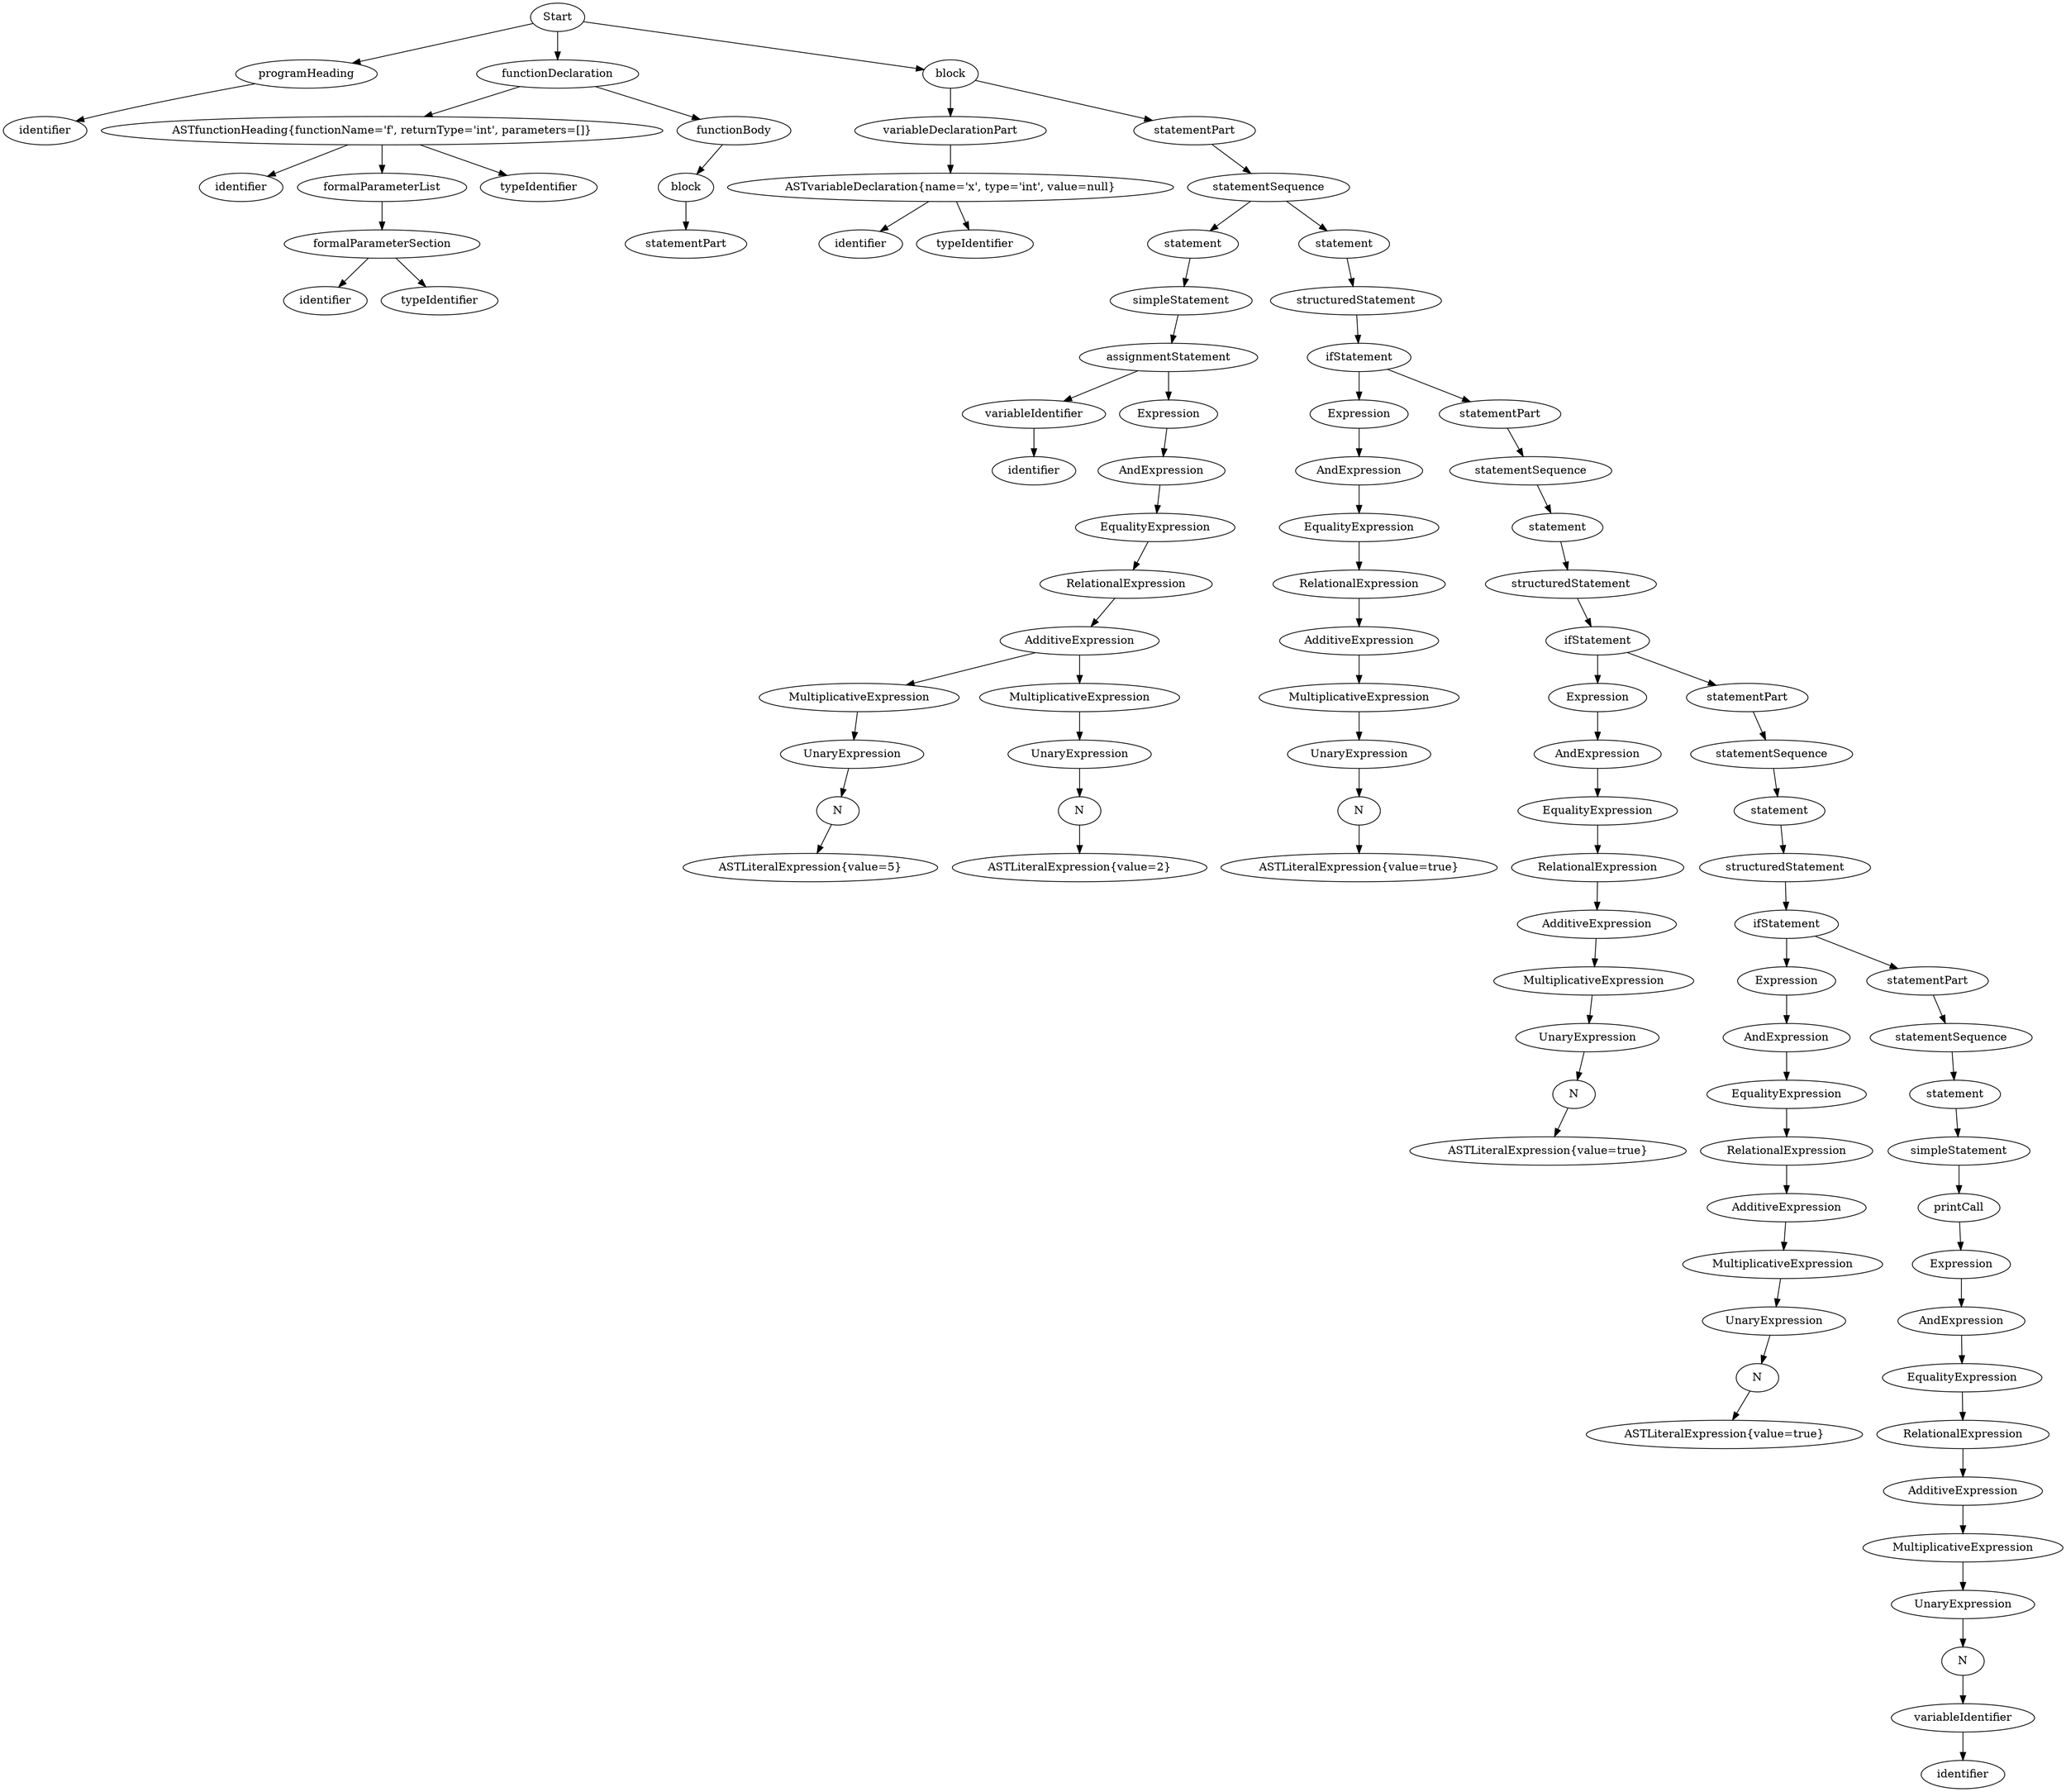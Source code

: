 digraph ASTGraph {
  Node471910020 [label="Start"];
  Node531885035 [label="programHeading"];
  Node471910020 -> Node531885035;
  Node1418481495 [label="identifier"];
  Node531885035 -> Node1418481495;
  Node303563356 [label="functionDeclaration"];
  Node471910020 -> Node303563356;
  Node135721597 [label="ASTfunctionHeading{functionName='f', returnType='int', parameters=[]}"];
  Node303563356 -> Node135721597;
  Node1867083167 [label="identifier"];
  Node135721597 -> Node1867083167;
  Node1915910607 [label="formalParameterList"];
  Node135721597 -> Node1915910607;
  Node284720968 [label="formalParameterSection"];
  Node1915910607 -> Node284720968;
  Node189568618 [label="identifier"];
  Node284720968 -> Node189568618;
  Node793589513 [label="typeIdentifier"];
  Node284720968 -> Node793589513;
  Node1313922862 [label="typeIdentifier"];
  Node135721597 -> Node1313922862;
  Node495053715 [label="functionBody"];
  Node303563356 -> Node495053715;
  Node1922154895 [label="block"];
  Node495053715 -> Node1922154895;
  Node883049899 [label="statementPart"];
  Node1922154895 -> Node883049899;
  Node2093176254 [label="block"];
  Node471910020 -> Node2093176254;
  Node1854731462 [label="variableDeclarationPart"];
  Node2093176254 -> Node1854731462;
  Node317574433 [label="ASTvariableDeclaration{name='x', type='int', value=null}"];
  Node1854731462 -> Node317574433;
  Node885284298 [label="identifier"];
  Node317574433 -> Node885284298;
  Node1389133897 [label="typeIdentifier"];
  Node317574433 -> Node1389133897;
  Node1534030866 [label="statementPart"];
  Node2093176254 -> Node1534030866;
  Node664223387 [label="statementSequence"];
  Node1534030866 -> Node664223387;
  Node824909230 [label="statement"];
  Node664223387 -> Node824909230;
  Node122883338 [label="simpleStatement"];
  Node824909230 -> Node122883338;
  Node666641942 [label="assignmentStatement"];
  Node122883338 -> Node666641942;
  Node960604060 [label="variableIdentifier"];
  Node666641942 -> Node960604060;
  Node1349393271 [label="identifier"];
  Node960604060 -> Node1349393271;
  Node1338668845 [label="Expression"];
  Node666641942 -> Node1338668845;
  Node159413332 [label="AndExpression"];
  Node1338668845 -> Node159413332;
  Node1028214719 [label="EqualityExpression"];
  Node159413332 -> Node1028214719;
  Node500977346 [label="RelationalExpression"];
  Node1028214719 -> Node500977346;
  Node20132171 [label="AdditiveExpression"];
  Node500977346 -> Node20132171;
  Node186370029 [label="MultiplicativeExpression"];
  Node20132171 -> Node186370029;
  Node2094548358 [label="UnaryExpression"];
  Node186370029 -> Node2094548358;
  Node51228289 [label="N"];
  Node2094548358 -> Node51228289;
  Node455896770 [label="ASTLiteralExpression{value=5}"];
  Node51228289 -> Node455896770;
  Node214126413 [label="MultiplicativeExpression"];
  Node20132171 -> Node214126413;
  Node396873410 [label="UnaryExpression"];
  Node214126413 -> Node396873410;
  Node1706234378 [label="N"];
  Node396873410 -> Node1706234378;
  Node1867750575 [label="ASTLiteralExpression{value=2}"];
  Node1706234378 -> Node1867750575;
  Node2046562095 [label="statement"];
  Node664223387 -> Node2046562095;
  Node1342443276 [label="structuredStatement"];
  Node2046562095 -> Node1342443276;
  Node769287236 [label="ifStatement"];
  Node1342443276 -> Node769287236;
  Node1587487668 [label="Expression"];
  Node769287236 -> Node1587487668;
  Node1199823423 [label="AndExpression"];
  Node1587487668 -> Node1199823423;
  Node932172204 [label="EqualityExpression"];
  Node1199823423 -> Node932172204;
  Node1225358173 [label="RelationalExpression"];
  Node932172204 -> Node1225358173;
  Node1848402763 [label="AdditiveExpression"];
  Node1225358173 -> Node1848402763;
  Node933699219 [label="MultiplicativeExpression"];
  Node1848402763 -> Node933699219;
  Node2121055098 [label="UnaryExpression"];
  Node933699219 -> Node2121055098;
  Node2084435065 [label="N"];
  Node2121055098 -> Node2084435065;
  Node1896277646 [label="ASTLiteralExpression{value=true}"];
  Node2084435065 -> Node1896277646;
  Node2128227771 [label="statementPart"];
  Node769287236 -> Node2128227771;
  Node1702297201 [label="statementSequence"];
  Node2128227771 -> Node1702297201;
  Node1996181658 [label="statement"];
  Node1702297201 -> Node1996181658;
  Node806353501 [label="structuredStatement"];
  Node1996181658 -> Node806353501;
  Node521645586 [label="ifStatement"];
  Node806353501 -> Node521645586;
  Node1296064247 [label="Expression"];
  Node521645586 -> Node1296064247;
  Node1637070917 [label="AndExpression"];
  Node1296064247 -> Node1637070917;
  Node780237624 [label="EqualityExpression"];
  Node1637070917 -> Node780237624;
  Node205797316 [label="RelationalExpression"];
  Node780237624 -> Node205797316;
  Node1128032093 [label="AdditiveExpression"];
  Node205797316 -> Node1128032093;
  Node1066516207 [label="MultiplicativeExpression"];
  Node1128032093 -> Node1066516207;
  Node443308702 [label="UnaryExpression"];
  Node1066516207 -> Node443308702;
  Node935044096 [label="N"];
  Node443308702 -> Node935044096;
  Node396180261 [label="ASTLiteralExpression{value=true}"];
  Node935044096 -> Node396180261;
  Node625576447 [label="statementPart"];
  Node521645586 -> Node625576447;
  Node1560911714 [label="statementSequence"];
  Node625576447 -> Node1560911714;
  Node939047783 [label="statement"];
  Node1560911714 -> Node939047783;
  Node1237514926 [label="structuredStatement"];
  Node939047783 -> Node1237514926;
  Node548246552 [label="ifStatement"];
  Node1237514926 -> Node548246552;
  Node835648992 [label="Expression"];
  Node548246552 -> Node835648992;
  Node1134517053 [label="AndExpression"];
  Node835648992 -> Node1134517053;
  Node492228202 [label="EqualityExpression"];
  Node1134517053 -> Node492228202;
  Node1368884364 [label="RelationalExpression"];
  Node492228202 -> Node1368884364;
  Node401625763 [label="AdditiveExpression"];
  Node1368884364 -> Node401625763;
  Node772777427 [label="MultiplicativeExpression"];
  Node401625763 -> Node772777427;
  Node83954662 [label="UnaryExpression"];
  Node772777427 -> Node83954662;
  Node1751075886 [label="N"];
  Node83954662 -> Node1751075886;
  Node2108649164 [label="ASTLiteralExpression{value=true}"];
  Node1751075886 -> Node2108649164;
  Node777874839 [label="statementPart"];
  Node548246552 -> Node777874839;
  Node596512129 [label="statementSequence"];
  Node777874839 -> Node596512129;
  Node824318946 [label="statement"];
  Node596512129 -> Node824318946;
  Node930990596 [label="simpleStatement"];
  Node824318946 -> Node930990596;
  Node1921595561 [label="printCall"];
  Node930990596 -> Node1921595561;
  Node565760380 [label="Expression"];
  Node1921595561 -> Node565760380;
  Node6566818 [label="AndExpression"];
  Node565760380 -> Node6566818;
  Node1494279232 [label="EqualityExpression"];
  Node6566818 -> Node1494279232;
  Node1650967483 [label="RelationalExpression"];
  Node1494279232 -> Node1650967483;
  Node87285178 [label="AdditiveExpression"];
  Node1650967483 -> Node87285178;
  Node610998173 [label="MultiplicativeExpression"];
  Node87285178 -> Node610998173;
  Node2047329716 [label="UnaryExpression"];
  Node610998173 -> Node2047329716;
  Node648129364 [label="N"];
  Node2047329716 -> Node648129364;
  Node1029991479 [label="variableIdentifier"];
  Node648129364 -> Node1029991479;
  Node1104106489 [label="identifier"];
  Node1029991479 -> Node1104106489;
}